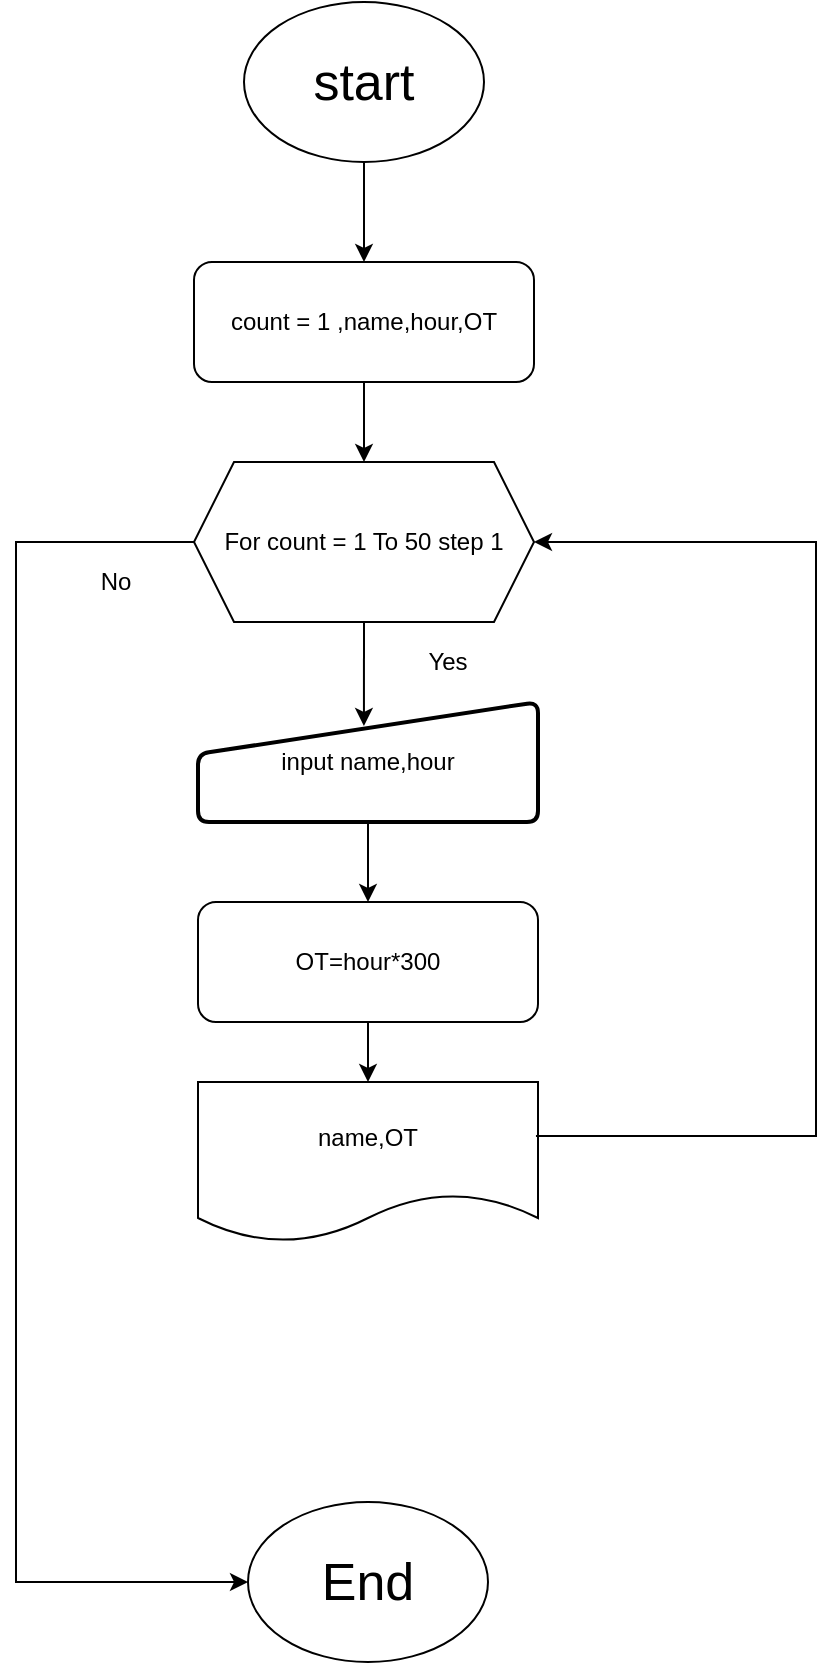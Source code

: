 <mxfile version="13.4.9" type="device"><diagram id="C5RBs43oDa-KdzZeNtuy" name="Page-1"><mxGraphModel dx="1422" dy="794" grid="1" gridSize="10" guides="1" tooltips="1" connect="1" arrows="1" fold="1" page="1" pageScale="1" pageWidth="827" pageHeight="1169" math="0" shadow="0"><root><mxCell id="WIyWlLk6GJQsqaUBKTNV-0"/><mxCell id="WIyWlLk6GJQsqaUBKTNV-1" parent="WIyWlLk6GJQsqaUBKTNV-0"/><mxCell id="vKaX8YNeqnUV_0orzjTn-9" style="edgeStyle=orthogonalEdgeStyle;rounded=0;orthogonalLoop=1;jettySize=auto;html=1;entryX=0.5;entryY=0;entryDx=0;entryDy=0;" edge="1" parent="WIyWlLk6GJQsqaUBKTNV-1" source="n2KvLygquifNo8oZpLkD-4" target="n2KvLygquifNo8oZpLkD-5"><mxGeometry relative="1" as="geometry"><mxPoint x="414" y="180" as="targetPoint"/></mxGeometry></mxCell><mxCell id="n2KvLygquifNo8oZpLkD-4" value="&lt;font style=&quot;font-size: 26px&quot;&gt;start&lt;/font&gt;" style="ellipse;whiteSpace=wrap;html=1;" parent="WIyWlLk6GJQsqaUBKTNV-1" vertex="1"><mxGeometry x="354" y="60" width="120" height="80" as="geometry"/></mxCell><mxCell id="vKaX8YNeqnUV_0orzjTn-20" style="edgeStyle=orthogonalEdgeStyle;rounded=0;orthogonalLoop=1;jettySize=auto;html=1;exitX=0.5;exitY=1;exitDx=0;exitDy=0;entryX=0.5;entryY=0;entryDx=0;entryDy=0;" edge="1" parent="WIyWlLk6GJQsqaUBKTNV-1" source="n2KvLygquifNo8oZpLkD-5" target="n2KvLygquifNo8oZpLkD-10"><mxGeometry relative="1" as="geometry"/></mxCell><mxCell id="n2KvLygquifNo8oZpLkD-5" value="count = 1 ,name,hour,OT" style="rounded=1;whiteSpace=wrap;html=1;" parent="WIyWlLk6GJQsqaUBKTNV-1" vertex="1"><mxGeometry x="329" y="190" width="170" height="60" as="geometry"/></mxCell><mxCell id="vKaX8YNeqnUV_0orzjTn-21" style="edgeStyle=orthogonalEdgeStyle;rounded=0;orthogonalLoop=1;jettySize=auto;html=1;exitX=0.5;exitY=1;exitDx=0;exitDy=0;entryX=0.5;entryY=0;entryDx=0;entryDy=0;" edge="1" parent="WIyWlLk6GJQsqaUBKTNV-1" source="n2KvLygquifNo8oZpLkD-6" target="n2KvLygquifNo8oZpLkD-7"><mxGeometry relative="1" as="geometry"/></mxCell><mxCell id="n2KvLygquifNo8oZpLkD-6" value="input name,hour" style="html=1;strokeWidth=2;shape=manualInput;whiteSpace=wrap;rounded=1;size=26;arcSize=11;" parent="WIyWlLk6GJQsqaUBKTNV-1" vertex="1"><mxGeometry x="331" y="410" width="170" height="60" as="geometry"/></mxCell><mxCell id="vKaX8YNeqnUV_0orzjTn-22" style="edgeStyle=orthogonalEdgeStyle;rounded=0;orthogonalLoop=1;jettySize=auto;html=1;exitX=0.5;exitY=1;exitDx=0;exitDy=0;entryX=0.5;entryY=0;entryDx=0;entryDy=0;" edge="1" parent="WIyWlLk6GJQsqaUBKTNV-1" source="n2KvLygquifNo8oZpLkD-7" target="n2KvLygquifNo8oZpLkD-9"><mxGeometry relative="1" as="geometry"/></mxCell><mxCell id="n2KvLygquifNo8oZpLkD-7" value="OT=hour*300" style="rounded=1;whiteSpace=wrap;html=1;" parent="WIyWlLk6GJQsqaUBKTNV-1" vertex="1"><mxGeometry x="331" y="510" width="170" height="60" as="geometry"/></mxCell><mxCell id="n2KvLygquifNo8oZpLkD-9" value="name,OT" style="shape=document;whiteSpace=wrap;html=1;boundedLbl=1;" parent="WIyWlLk6GJQsqaUBKTNV-1" vertex="1"><mxGeometry x="331" y="600" width="170" height="80" as="geometry"/></mxCell><mxCell id="vKaX8YNeqnUV_0orzjTn-4" style="edgeStyle=orthogonalEdgeStyle;rounded=0;orthogonalLoop=1;jettySize=auto;html=1;exitX=0.5;exitY=1;exitDx=0;exitDy=0;entryX=0.488;entryY=0.2;entryDx=0;entryDy=0;entryPerimeter=0;" edge="1" parent="WIyWlLk6GJQsqaUBKTNV-1" source="n2KvLygquifNo8oZpLkD-10" target="n2KvLygquifNo8oZpLkD-6"><mxGeometry relative="1" as="geometry"/></mxCell><mxCell id="vKaX8YNeqnUV_0orzjTn-14" style="edgeStyle=orthogonalEdgeStyle;rounded=0;orthogonalLoop=1;jettySize=auto;html=1;entryX=0;entryY=0.5;entryDx=0;entryDy=0;" edge="1" parent="WIyWlLk6GJQsqaUBKTNV-1" source="n2KvLygquifNo8oZpLkD-10" target="vKaX8YNeqnUV_0orzjTn-0"><mxGeometry relative="1" as="geometry"><mxPoint x="240" y="862" as="targetPoint"/><Array as="points"><mxPoint x="240" y="330"/><mxPoint x="240" y="850"/></Array></mxGeometry></mxCell><mxCell id="n2KvLygquifNo8oZpLkD-10" value="For count = 1 To 50 step 1" style="shape=hexagon;perimeter=hexagonPerimeter2;whiteSpace=wrap;html=1;fixedSize=1;" parent="WIyWlLk6GJQsqaUBKTNV-1" vertex="1"><mxGeometry x="329" y="290" width="170" height="80" as="geometry"/></mxCell><mxCell id="vKaX8YNeqnUV_0orzjTn-0" value="&lt;span style=&quot;font-size: 26px&quot;&gt;End&lt;/span&gt;" style="ellipse;whiteSpace=wrap;html=1;" vertex="1" parent="WIyWlLk6GJQsqaUBKTNV-1"><mxGeometry x="356" y="810" width="120" height="80" as="geometry"/></mxCell><mxCell id="vKaX8YNeqnUV_0orzjTn-3" style="edgeStyle=orthogonalEdgeStyle;rounded=0;orthogonalLoop=1;jettySize=auto;html=1;entryX=1;entryY=0.5;entryDx=0;entryDy=0;exitX=0.994;exitY=0.338;exitDx=0;exitDy=0;exitPerimeter=0;" edge="1" parent="WIyWlLk6GJQsqaUBKTNV-1" source="n2KvLygquifNo8oZpLkD-9" target="n2KvLygquifNo8oZpLkD-10"><mxGeometry relative="1" as="geometry"><mxPoint x="580" y="340" as="targetPoint"/><mxPoint x="510" y="630" as="sourcePoint"/><Array as="points"><mxPoint x="640" y="627"/><mxPoint x="640" y="330"/></Array></mxGeometry></mxCell><mxCell id="vKaX8YNeqnUV_0orzjTn-15" value="Yes" style="text;html=1;strokeColor=none;fillColor=none;align=center;verticalAlign=middle;whiteSpace=wrap;rounded=0;" vertex="1" parent="WIyWlLk6GJQsqaUBKTNV-1"><mxGeometry x="436" y="380" width="40" height="20" as="geometry"/></mxCell><mxCell id="vKaX8YNeqnUV_0orzjTn-23" value="No" style="text;html=1;strokeColor=none;fillColor=none;align=center;verticalAlign=middle;whiteSpace=wrap;rounded=0;" vertex="1" parent="WIyWlLk6GJQsqaUBKTNV-1"><mxGeometry x="270" y="340" width="40" height="20" as="geometry"/></mxCell></root></mxGraphModel></diagram></mxfile>
